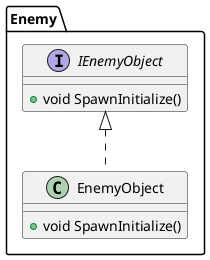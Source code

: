 ﻿@startuml
'https://plantuml.com/class-diagram

package Enemy
{
    class EnemyObject
    {
        +void SpawnInitialize()
    }
    
    interface IEnemyObject
    {
        +void SpawnInitialize()
    }
    
    EnemyObject ..u|> IEnemyObject
}

@enduml